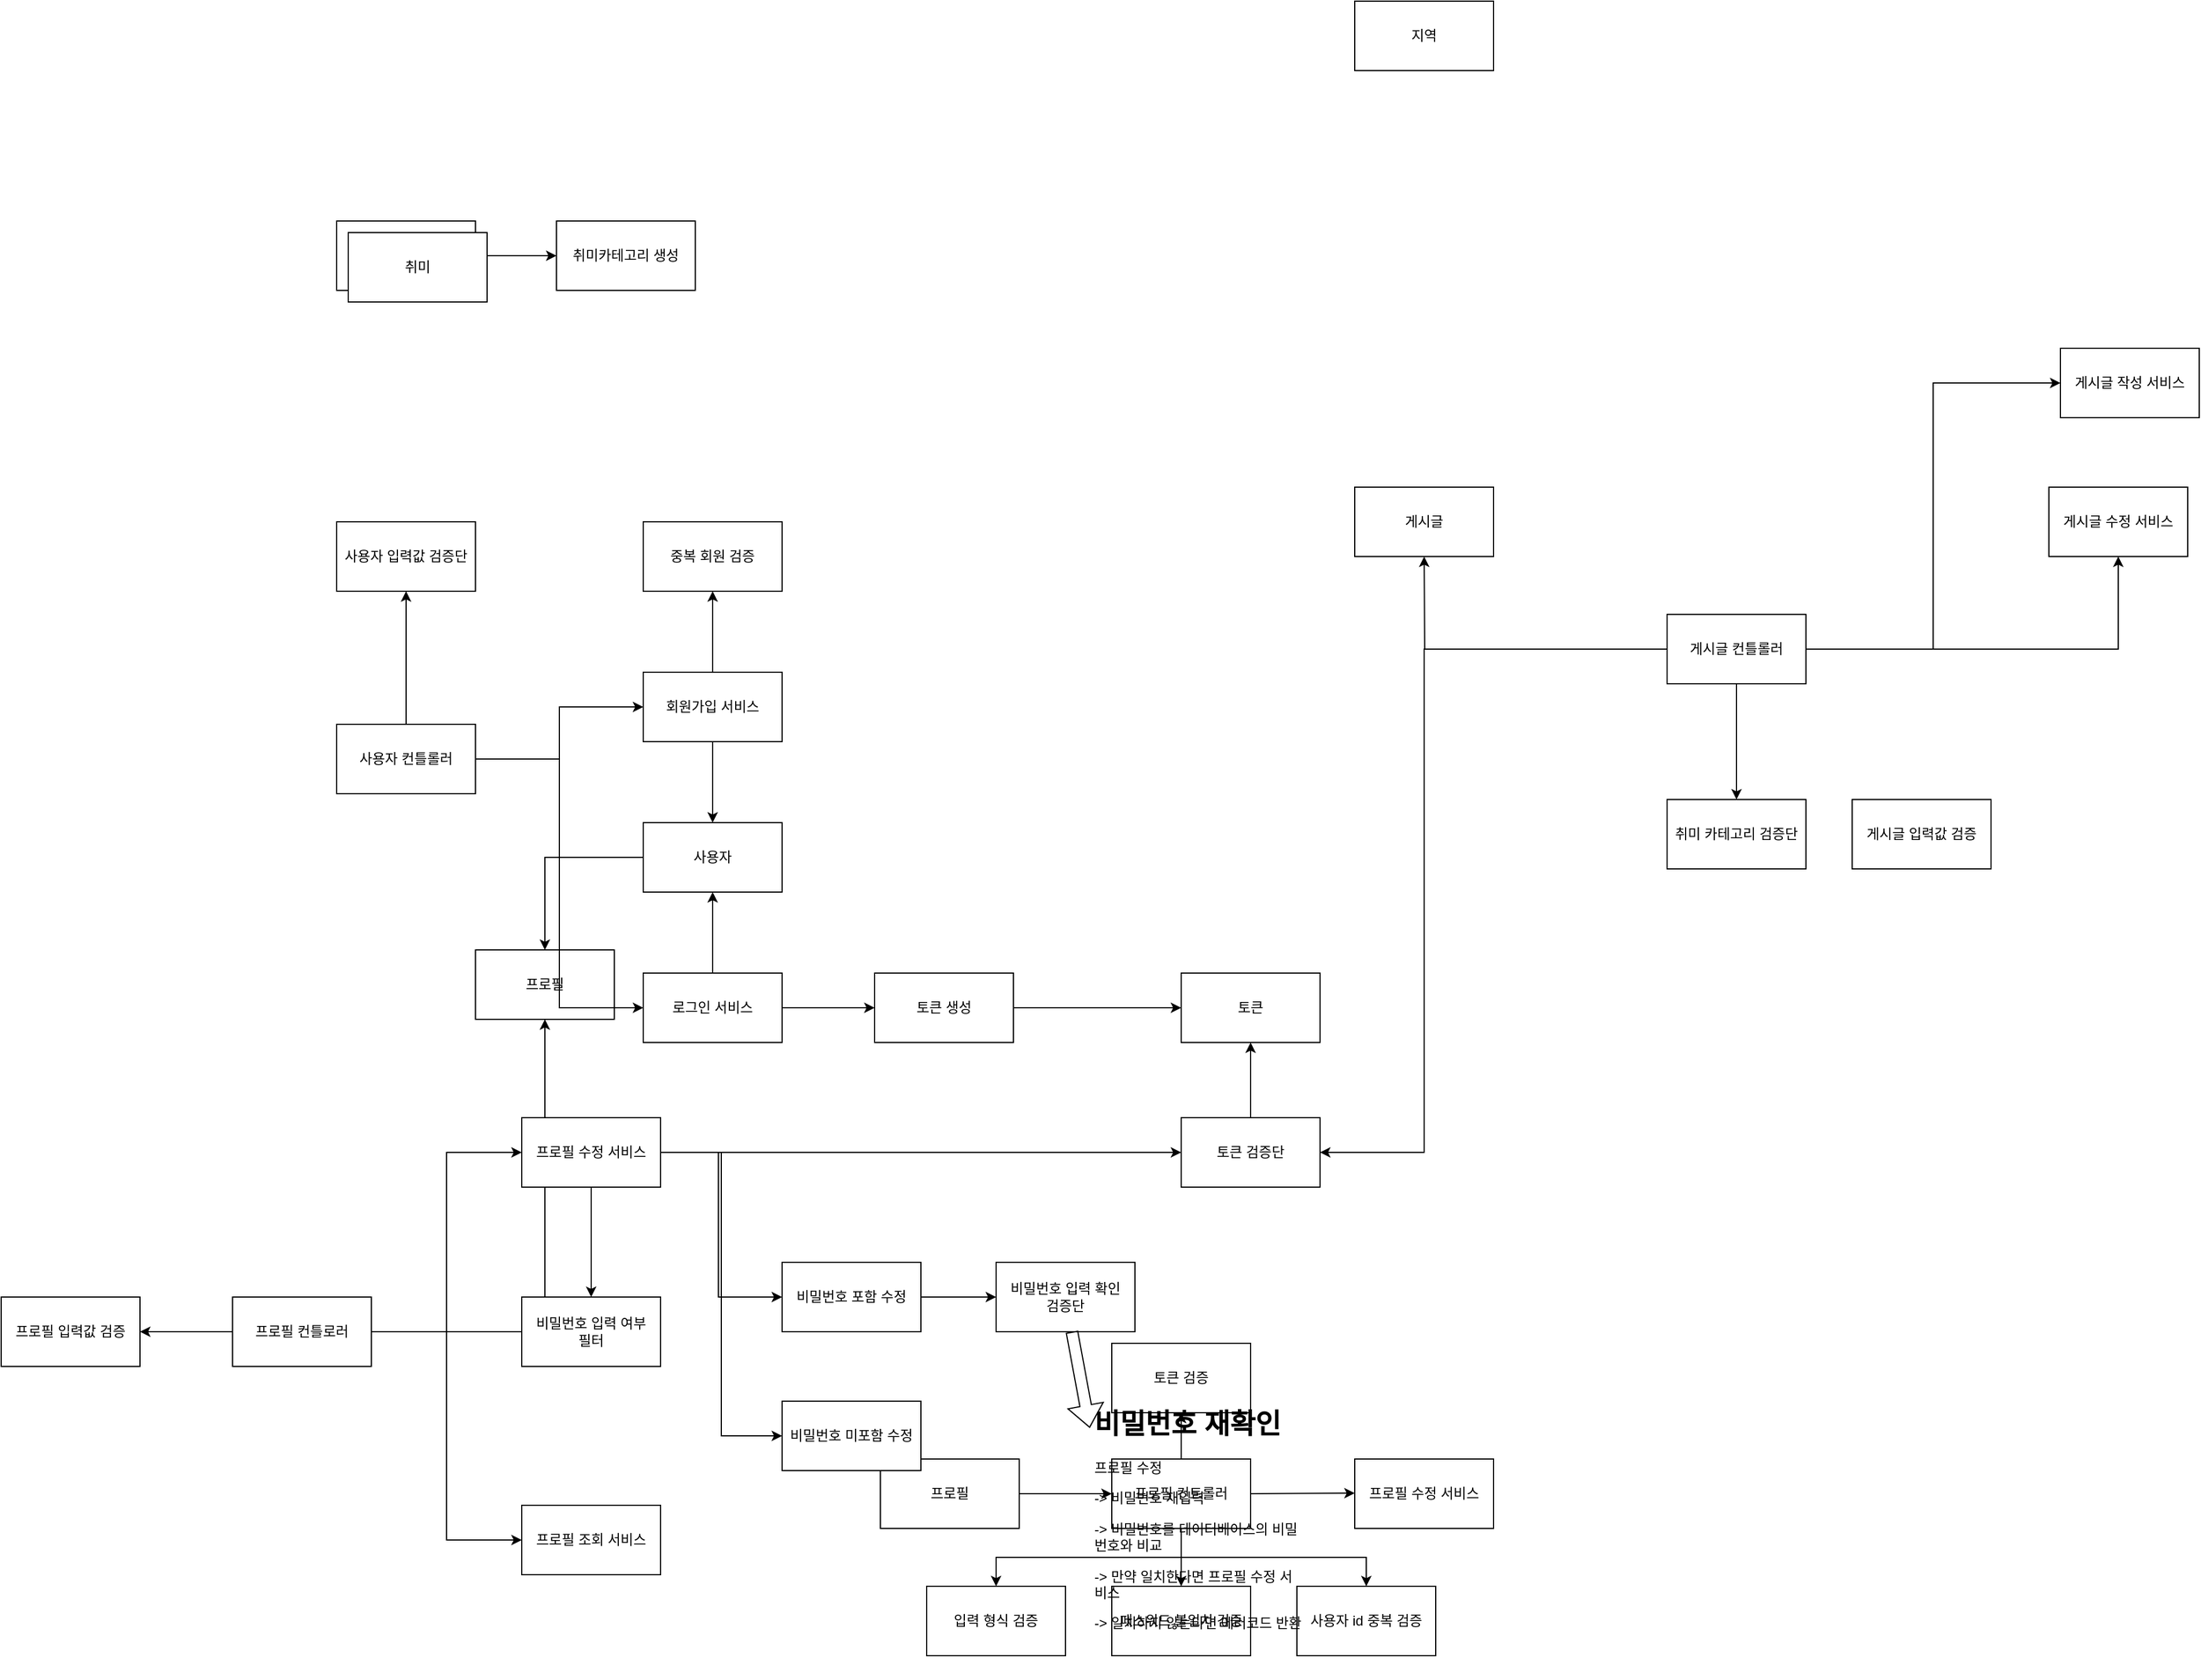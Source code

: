 <mxfile version="22.1.3" type="github">
  <diagram name="페이지-1" id="ONSRwsZsQMqiGqJdxQxZ">
    <mxGraphModel dx="2580" dy="1958" grid="1" gridSize="10" guides="1" tooltips="1" connect="1" arrows="1" fold="1" page="1" pageScale="1" pageWidth="827" pageHeight="1169" math="0" shadow="0">
      <root>
        <mxCell id="0" />
        <mxCell id="1" parent="0" />
        <mxCell id="ylA6RAmN_qZPsvHQUGK8-3" value="프로필" style="rounded=0;whiteSpace=wrap;html=1;" parent="1" vertex="1">
          <mxGeometry x="-720" y="410" width="120" height="60" as="geometry" />
        </mxCell>
        <mxCell id="ylA6RAmN_qZPsvHQUGK8-4" value="게시글" style="rounded=0;whiteSpace=wrap;html=1;" parent="1" vertex="1">
          <mxGeometry x="40" y="10" width="120" height="60" as="geometry" />
        </mxCell>
        <mxCell id="ylA6RAmN_qZPsvHQUGK8-5" value="지역" style="rounded=0;whiteSpace=wrap;html=1;" parent="1" vertex="1">
          <mxGeometry x="40" y="-410" width="120" height="60" as="geometry" />
        </mxCell>
        <mxCell id="ylA6RAmN_qZPsvHQUGK8-16" style="edgeStyle=orthogonalEdgeStyle;rounded=0;orthogonalLoop=1;jettySize=auto;html=1;" parent="1" source="ylA6RAmN_qZPsvHQUGK8-11" target="ylA6RAmN_qZPsvHQUGK8-13" edge="1">
          <mxGeometry relative="1" as="geometry" />
        </mxCell>
        <mxCell id="ylA6RAmN_qZPsvHQUGK8-20" style="edgeStyle=orthogonalEdgeStyle;rounded=0;orthogonalLoop=1;jettySize=auto;html=1;" parent="1" source="ylA6RAmN_qZPsvHQUGK8-11" target="ylA6RAmN_qZPsvHQUGK8-19" edge="1">
          <mxGeometry relative="1" as="geometry" />
        </mxCell>
        <mxCell id="6Mnrhp99cKoq0SR3Ej0p-2" style="edgeStyle=orthogonalEdgeStyle;rounded=0;orthogonalLoop=1;jettySize=auto;html=1;" edge="1" parent="1" source="ylA6RAmN_qZPsvHQUGK8-11" target="ylA6RAmN_qZPsvHQUGK8-21">
          <mxGeometry relative="1" as="geometry">
            <Array as="points">
              <mxPoint x="100" y="150" />
              <mxPoint x="100" y="585" />
            </Array>
          </mxGeometry>
        </mxCell>
        <mxCell id="6Mnrhp99cKoq0SR3Ej0p-3" style="edgeStyle=orthogonalEdgeStyle;rounded=0;orthogonalLoop=1;jettySize=auto;html=1;entryX=0;entryY=0.5;entryDx=0;entryDy=0;" edge="1" parent="1" source="ylA6RAmN_qZPsvHQUGK8-11" target="ylA6RAmN_qZPsvHQUGK8-12">
          <mxGeometry relative="1" as="geometry" />
        </mxCell>
        <mxCell id="6Mnrhp99cKoq0SR3Ej0p-6" style="edgeStyle=orthogonalEdgeStyle;rounded=0;orthogonalLoop=1;jettySize=auto;html=1;" edge="1" parent="1" source="ylA6RAmN_qZPsvHQUGK8-11">
          <mxGeometry relative="1" as="geometry">
            <mxPoint x="100.0" y="70" as="targetPoint" />
          </mxGeometry>
        </mxCell>
        <mxCell id="ylA6RAmN_qZPsvHQUGK8-11" value="게시글 컨틀롤러" style="rounded=0;whiteSpace=wrap;html=1;" parent="1" vertex="1">
          <mxGeometry x="310" y="120" width="120" height="60" as="geometry" />
        </mxCell>
        <mxCell id="ylA6RAmN_qZPsvHQUGK8-12" value="게시글 작성 서비스" style="rounded=0;whiteSpace=wrap;html=1;" parent="1" vertex="1">
          <mxGeometry x="650" y="-110" width="120" height="60" as="geometry" />
        </mxCell>
        <mxCell id="ylA6RAmN_qZPsvHQUGK8-13" value="게시글 수정 서비스" style="rounded=0;whiteSpace=wrap;html=1;" parent="1" vertex="1">
          <mxGeometry x="640" y="10" width="120" height="60" as="geometry" />
        </mxCell>
        <mxCell id="ylA6RAmN_qZPsvHQUGK8-18" value="게시글 입력값 검증" style="rounded=0;whiteSpace=wrap;html=1;" parent="1" vertex="1">
          <mxGeometry x="470" y="280" width="120" height="60" as="geometry" />
        </mxCell>
        <mxCell id="ylA6RAmN_qZPsvHQUGK8-19" value="취미 카테고리 검증단" style="rounded=0;whiteSpace=wrap;html=1;" parent="1" vertex="1">
          <mxGeometry x="310" y="280" width="120" height="60" as="geometry" />
        </mxCell>
        <mxCell id="6Mnrhp99cKoq0SR3Ej0p-18" style="edgeStyle=orthogonalEdgeStyle;rounded=0;orthogonalLoop=1;jettySize=auto;html=1;" edge="1" parent="1" source="ylA6RAmN_qZPsvHQUGK8-21" target="hkT8D0nBrZQYGym--TO3-11">
          <mxGeometry relative="1" as="geometry" />
        </mxCell>
        <mxCell id="ylA6RAmN_qZPsvHQUGK8-21" value="토큰 검증단" style="rounded=0;whiteSpace=wrap;html=1;" parent="1" vertex="1">
          <mxGeometry x="-110" y="555" width="120" height="60" as="geometry" />
        </mxCell>
        <mxCell id="hkT8D0nBrZQYGym--TO3-1" style="edgeStyle=orthogonalEdgeStyle;rounded=0;orthogonalLoop=1;jettySize=auto;html=1;exitX=1;exitY=0.5;exitDx=0;exitDy=0;entryX=0;entryY=0.5;entryDx=0;entryDy=0;" parent="1" source="hkT8D0nBrZQYGym--TO3-3" target="hkT8D0nBrZQYGym--TO3-7" edge="1">
          <mxGeometry relative="1" as="geometry" />
        </mxCell>
        <mxCell id="hkT8D0nBrZQYGym--TO3-2" style="edgeStyle=orthogonalEdgeStyle;rounded=0;orthogonalLoop=1;jettySize=auto;html=1;exitX=1;exitY=0.5;exitDx=0;exitDy=0;entryX=0;entryY=0.5;entryDx=0;entryDy=0;" parent="1" source="hkT8D0nBrZQYGym--TO3-3" target="hkT8D0nBrZQYGym--TO3-10" edge="1">
          <mxGeometry relative="1" as="geometry" />
        </mxCell>
        <mxCell id="6Mnrhp99cKoq0SR3Ej0p-16" style="edgeStyle=orthogonalEdgeStyle;rounded=0;orthogonalLoop=1;jettySize=auto;html=1;" edge="1" parent="1" source="hkT8D0nBrZQYGym--TO3-3" target="6Mnrhp99cKoq0SR3Ej0p-7">
          <mxGeometry relative="1" as="geometry" />
        </mxCell>
        <mxCell id="hkT8D0nBrZQYGym--TO3-3" value="사용자 컨틀롤러" style="rounded=0;whiteSpace=wrap;html=1;" parent="1" vertex="1">
          <mxGeometry x="-840" y="215" width="120" height="60" as="geometry" />
        </mxCell>
        <mxCell id="hkT8D0nBrZQYGym--TO3-4" value="" style="edgeStyle=orthogonalEdgeStyle;rounded=0;orthogonalLoop=1;jettySize=auto;html=1;" parent="1" source="hkT8D0nBrZQYGym--TO3-5" target="hkT8D0nBrZQYGym--TO3-8" edge="1">
          <mxGeometry relative="1" as="geometry" />
        </mxCell>
        <mxCell id="hkT8D0nBrZQYGym--TO3-5" value="취미" style="rounded=0;whiteSpace=wrap;html=1;" parent="1" vertex="1">
          <mxGeometry x="-840" y="-220" width="120" height="60" as="geometry" />
        </mxCell>
        <mxCell id="6Mnrhp99cKoq0SR3Ej0p-12" style="edgeStyle=orthogonalEdgeStyle;rounded=0;orthogonalLoop=1;jettySize=auto;html=1;" edge="1" parent="1" source="hkT8D0nBrZQYGym--TO3-7" target="6Mnrhp99cKoq0SR3Ej0p-8">
          <mxGeometry relative="1" as="geometry" />
        </mxCell>
        <mxCell id="6Mnrhp99cKoq0SR3Ej0p-13" style="edgeStyle=orthogonalEdgeStyle;rounded=0;orthogonalLoop=1;jettySize=auto;html=1;" edge="1" parent="1" source="hkT8D0nBrZQYGym--TO3-7" target="6Mnrhp99cKoq0SR3Ej0p-4">
          <mxGeometry relative="1" as="geometry" />
        </mxCell>
        <mxCell id="hkT8D0nBrZQYGym--TO3-7" value="회원가입 서비스" style="rounded=0;whiteSpace=wrap;html=1;" parent="1" vertex="1">
          <mxGeometry x="-575" y="170" width="120" height="60" as="geometry" />
        </mxCell>
        <mxCell id="hkT8D0nBrZQYGym--TO3-8" value="취미카테고리 생성" style="rounded=0;whiteSpace=wrap;html=1;" parent="1" vertex="1">
          <mxGeometry x="-650" y="-220" width="120" height="60" as="geometry" />
        </mxCell>
        <mxCell id="hkT8D0nBrZQYGym--TO3-9" value="" style="edgeStyle=orthogonalEdgeStyle;rounded=0;orthogonalLoop=1;jettySize=auto;html=1;" parent="1" source="hkT8D0nBrZQYGym--TO3-10" target="hkT8D0nBrZQYGym--TO3-12" edge="1">
          <mxGeometry relative="1" as="geometry" />
        </mxCell>
        <mxCell id="6Mnrhp99cKoq0SR3Ej0p-14" style="edgeStyle=orthogonalEdgeStyle;rounded=0;orthogonalLoop=1;jettySize=auto;html=1;" edge="1" parent="1" source="hkT8D0nBrZQYGym--TO3-10" target="6Mnrhp99cKoq0SR3Ej0p-4">
          <mxGeometry relative="1" as="geometry" />
        </mxCell>
        <mxCell id="hkT8D0nBrZQYGym--TO3-10" value="로그인 서비스" style="rounded=0;whiteSpace=wrap;html=1;" parent="1" vertex="1">
          <mxGeometry x="-575" y="430" width="120" height="60" as="geometry" />
        </mxCell>
        <mxCell id="hkT8D0nBrZQYGym--TO3-11" value="토큰" style="rounded=0;whiteSpace=wrap;html=1;" parent="1" vertex="1">
          <mxGeometry x="-110" y="430" width="120" height="60" as="geometry" />
        </mxCell>
        <mxCell id="6Mnrhp99cKoq0SR3Ej0p-17" style="edgeStyle=orthogonalEdgeStyle;rounded=0;orthogonalLoop=1;jettySize=auto;html=1;" edge="1" parent="1" source="hkT8D0nBrZQYGym--TO3-12" target="hkT8D0nBrZQYGym--TO3-11">
          <mxGeometry relative="1" as="geometry" />
        </mxCell>
        <mxCell id="hkT8D0nBrZQYGym--TO3-12" value="토큰 생성" style="rounded=0;whiteSpace=wrap;html=1;" parent="1" vertex="1">
          <mxGeometry x="-375" y="430" width="120" height="60" as="geometry" />
        </mxCell>
        <mxCell id="6Mnrhp99cKoq0SR3Ej0p-19" style="edgeStyle=orthogonalEdgeStyle;rounded=0;orthogonalLoop=1;jettySize=auto;html=1;" edge="1" parent="1" source="6Mnrhp99cKoq0SR3Ej0p-4" target="ylA6RAmN_qZPsvHQUGK8-3">
          <mxGeometry relative="1" as="geometry" />
        </mxCell>
        <mxCell id="6Mnrhp99cKoq0SR3Ej0p-4" value="사용자" style="rounded=0;whiteSpace=wrap;html=1;" vertex="1" parent="1">
          <mxGeometry x="-575" y="300" width="120" height="60" as="geometry" />
        </mxCell>
        <mxCell id="6Mnrhp99cKoq0SR3Ej0p-7" value="사용자 입력값 검증단" style="rounded=0;whiteSpace=wrap;html=1;" vertex="1" parent="1">
          <mxGeometry x="-840" y="40" width="120" height="60" as="geometry" />
        </mxCell>
        <mxCell id="6Mnrhp99cKoq0SR3Ej0p-8" value="중복 회원 검증" style="rounded=0;whiteSpace=wrap;html=1;" vertex="1" parent="1">
          <mxGeometry x="-575" y="40" width="120" height="60" as="geometry" />
        </mxCell>
        <mxCell id="6Mnrhp99cKoq0SR3Ej0p-21" style="edgeStyle=orthogonalEdgeStyle;rounded=0;orthogonalLoop=1;jettySize=auto;html=1;" edge="1" parent="1" source="6Mnrhp99cKoq0SR3Ej0p-20" target="ylA6RAmN_qZPsvHQUGK8-3">
          <mxGeometry relative="1" as="geometry" />
        </mxCell>
        <mxCell id="zCOVyFkdDOHqshCThCHD-1" value="프로필" style="rounded=0;whiteSpace=wrap;html=1;" vertex="1" parent="1">
          <mxGeometry x="-370" y="850" width="120" height="60" as="geometry" />
        </mxCell>
        <mxCell id="6Mnrhp99cKoq0SR3Ej0p-25" style="edgeStyle=orthogonalEdgeStyle;rounded=0;orthogonalLoop=1;jettySize=auto;html=1;" edge="1" parent="1" source="6Mnrhp99cKoq0SR3Ej0p-20" target="6Mnrhp99cKoq0SR3Ej0p-24">
          <mxGeometry relative="1" as="geometry" />
        </mxCell>
        <mxCell id="zCOVyFkdDOHqshCThCHD-2" style="edgeStyle=orthogonalEdgeStyle;rounded=0;orthogonalLoop=1;jettySize=auto;html=1;exitX=0.5;exitY=1;exitDx=0;exitDy=0;entryX=0.5;entryY=0;entryDx=0;entryDy=0;" edge="1" parent="1" source="zCOVyFkdDOHqshCThCHD-6" target="zCOVyFkdDOHqshCThCHD-11">
          <mxGeometry relative="1" as="geometry" />
        </mxCell>
        <mxCell id="6Mnrhp99cKoq0SR3Ej0p-40" style="edgeStyle=orthogonalEdgeStyle;rounded=0;orthogonalLoop=1;jettySize=auto;html=1;entryX=0;entryY=0.5;entryDx=0;entryDy=0;" edge="1" parent="1" source="6Mnrhp99cKoq0SR3Ej0p-20" target="6Mnrhp99cKoq0SR3Ej0p-23">
          <mxGeometry relative="1" as="geometry" />
        </mxCell>
        <mxCell id="zCOVyFkdDOHqshCThCHD-3" style="edgeStyle=orthogonalEdgeStyle;rounded=0;orthogonalLoop=1;jettySize=auto;html=1;exitX=0.5;exitY=1;exitDx=0;exitDy=0;entryX=0.5;entryY=0;entryDx=0;entryDy=0;" edge="1" parent="1" source="zCOVyFkdDOHqshCThCHD-6" target="zCOVyFkdDOHqshCThCHD-12">
          <mxGeometry relative="1" as="geometry" />
        </mxCell>
        <mxCell id="6Mnrhp99cKoq0SR3Ej0p-41" style="edgeStyle=orthogonalEdgeStyle;rounded=0;orthogonalLoop=1;jettySize=auto;html=1;entryX=0;entryY=0.5;entryDx=0;entryDy=0;" edge="1" parent="1" source="6Mnrhp99cKoq0SR3Ej0p-20" target="6Mnrhp99cKoq0SR3Ej0p-22">
          <mxGeometry relative="1" as="geometry" />
        </mxCell>
        <mxCell id="zCOVyFkdDOHqshCThCHD-4" style="edgeStyle=orthogonalEdgeStyle;rounded=0;orthogonalLoop=1;jettySize=auto;html=1;exitX=0.5;exitY=1;exitDx=0;exitDy=0;entryX=0.5;entryY=0;entryDx=0;entryDy=0;" edge="1" parent="1" source="zCOVyFkdDOHqshCThCHD-6" target="zCOVyFkdDOHqshCThCHD-10">
          <mxGeometry relative="1" as="geometry" />
        </mxCell>
        <mxCell id="6Mnrhp99cKoq0SR3Ej0p-20" value="프로필 컨틀로러" style="rounded=0;whiteSpace=wrap;html=1;" vertex="1" parent="1">
          <mxGeometry x="-930" y="710" width="120" height="60" as="geometry" />
        </mxCell>
        <mxCell id="zCOVyFkdDOHqshCThCHD-5" style="edgeStyle=orthogonalEdgeStyle;rounded=0;orthogonalLoop=1;jettySize=auto;html=1;exitX=0.5;exitY=0;exitDx=0;exitDy=0;entryX=0.5;entryY=1;entryDx=0;entryDy=0;" edge="1" parent="1" source="zCOVyFkdDOHqshCThCHD-6" target="zCOVyFkdDOHqshCThCHD-13">
          <mxGeometry relative="1" as="geometry" />
        </mxCell>
        <mxCell id="6Mnrhp99cKoq0SR3Ej0p-22" value="프로필 조회 서비스" style="rounded=0;whiteSpace=wrap;html=1;" vertex="1" parent="1">
          <mxGeometry x="-680" y="890" width="120" height="60" as="geometry" />
        </mxCell>
        <mxCell id="zCOVyFkdDOHqshCThCHD-6" value="프로필 컨트롤러" style="rounded=0;whiteSpace=wrap;html=1;" vertex="1" parent="1">
          <mxGeometry x="-170" y="850" width="120" height="60" as="geometry" />
        </mxCell>
        <mxCell id="6Mnrhp99cKoq0SR3Ej0p-26" style="edgeStyle=orthogonalEdgeStyle;rounded=0;orthogonalLoop=1;jettySize=auto;html=1;" edge="1" parent="1" source="6Mnrhp99cKoq0SR3Ej0p-23" target="ylA6RAmN_qZPsvHQUGK8-21">
          <mxGeometry relative="1" as="geometry" />
        </mxCell>
        <mxCell id="zCOVyFkdDOHqshCThCHD-7" value="프로필 수정 서비스" style="rounded=0;whiteSpace=wrap;html=1;" vertex="1" parent="1">
          <mxGeometry x="40" y="850" width="120" height="60" as="geometry" />
        </mxCell>
        <mxCell id="6Mnrhp99cKoq0SR3Ej0p-32" style="edgeStyle=orthogonalEdgeStyle;rounded=0;orthogonalLoop=1;jettySize=auto;html=1;" edge="1" parent="1" source="6Mnrhp99cKoq0SR3Ej0p-23" target="6Mnrhp99cKoq0SR3Ej0p-30">
          <mxGeometry relative="1" as="geometry">
            <Array as="points">
              <mxPoint x="-510" y="585" />
              <mxPoint x="-510" y="710" />
            </Array>
          </mxGeometry>
        </mxCell>
        <mxCell id="zCOVyFkdDOHqshCThCHD-8" value="" style="endArrow=classic;html=1;rounded=0;exitX=1;exitY=0.5;exitDx=0;exitDy=0;entryX=0;entryY=0.5;entryDx=0;entryDy=0;" edge="1" parent="1" target="zCOVyFkdDOHqshCThCHD-6">
          <mxGeometry width="50" height="50" relative="1" as="geometry">
            <mxPoint x="-250" y="880" as="sourcePoint" />
            <mxPoint x="-170" y="760" as="targetPoint" />
          </mxGeometry>
        </mxCell>
        <mxCell id="6Mnrhp99cKoq0SR3Ej0p-34" style="edgeStyle=orthogonalEdgeStyle;rounded=0;orthogonalLoop=1;jettySize=auto;html=1;entryX=0;entryY=0.5;entryDx=0;entryDy=0;" edge="1" parent="1" source="6Mnrhp99cKoq0SR3Ej0p-23" target="6Mnrhp99cKoq0SR3Ej0p-31">
          <mxGeometry relative="1" as="geometry" />
        </mxCell>
        <mxCell id="zCOVyFkdDOHqshCThCHD-9" value="" style="endArrow=classic;html=1;rounded=0;exitX=1;exitY=0.5;exitDx=0;exitDy=0;entryX=0;entryY=0.5;entryDx=0;entryDy=0;" edge="1" parent="1" source="zCOVyFkdDOHqshCThCHD-6">
          <mxGeometry width="50" height="50" relative="1" as="geometry">
            <mxPoint x="-40" y="879.5" as="sourcePoint" />
            <mxPoint x="40" y="879.5" as="targetPoint" />
          </mxGeometry>
        </mxCell>
        <mxCell id="6Mnrhp99cKoq0SR3Ej0p-35" style="edgeStyle=orthogonalEdgeStyle;rounded=0;orthogonalLoop=1;jettySize=auto;html=1;" edge="1" parent="1" source="6Mnrhp99cKoq0SR3Ej0p-23" target="6Mnrhp99cKoq0SR3Ej0p-28">
          <mxGeometry relative="1" as="geometry" />
        </mxCell>
        <mxCell id="zCOVyFkdDOHqshCThCHD-10" value="입력 형식 검증" style="rounded=0;whiteSpace=wrap;html=1;" vertex="1" parent="1">
          <mxGeometry x="-330" y="960" width="120" height="60" as="geometry" />
        </mxCell>
        <mxCell id="6Mnrhp99cKoq0SR3Ej0p-23" value="프로필 수정 서비스" style="rounded=0;whiteSpace=wrap;html=1;" vertex="1" parent="1">
          <mxGeometry x="-680" y="555" width="120" height="60" as="geometry" />
        </mxCell>
        <mxCell id="zCOVyFkdDOHqshCThCHD-11" value="패스워드 불일치 검증" style="rounded=0;whiteSpace=wrap;html=1;" vertex="1" parent="1">
          <mxGeometry x="-170" y="960" width="120" height="60" as="geometry" />
        </mxCell>
        <mxCell id="6Mnrhp99cKoq0SR3Ej0p-24" value="프로필 입력값 검증" style="rounded=0;whiteSpace=wrap;html=1;" vertex="1" parent="1">
          <mxGeometry x="-1130" y="710" width="120" height="60" as="geometry" />
        </mxCell>
        <mxCell id="zCOVyFkdDOHqshCThCHD-12" value="사용자 id 중복 검증" style="rounded=0;whiteSpace=wrap;html=1;" vertex="1" parent="1">
          <mxGeometry x="-10" y="960" width="120" height="60" as="geometry" />
        </mxCell>
        <mxCell id="6Mnrhp99cKoq0SR3Ej0p-28" value="비밀번호 입력 여부 &lt;br&gt;필터" style="rounded=0;whiteSpace=wrap;html=1;" vertex="1" parent="1">
          <mxGeometry x="-680" y="710" width="120" height="60" as="geometry" />
        </mxCell>
        <mxCell id="zCOVyFkdDOHqshCThCHD-13" value="토큰 검증" style="rounded=0;whiteSpace=wrap;html=1;" vertex="1" parent="1">
          <mxGeometry x="-170" y="750" width="120" height="60" as="geometry" />
        </mxCell>
        <mxCell id="6Mnrhp99cKoq0SR3Ej0p-29" value="&lt;h1&gt;비밀번호 재확인&lt;/h1&gt;&lt;p&gt;프로필 수정&amp;nbsp;&lt;/p&gt;&lt;p&gt;-&amp;gt; 비밀번호 재입력&lt;/p&gt;&lt;p&gt;-&amp;gt; 비밀번호를 데이터베이스의 비밀번호와 비교&lt;/p&gt;&lt;p&gt;-&amp;gt; 만약 일치한다면 프로필 수정 서비스&lt;/p&gt;&lt;p&gt;-&amp;gt; 일치하지 않는다면 에러코드 반환&lt;/p&gt;" style="text;html=1;strokeColor=none;fillColor=none;spacing=5;spacingTop=-20;whiteSpace=wrap;overflow=hidden;rounded=0;" vertex="1" parent="1">
          <mxGeometry x="-190" y="800" width="190" height="240" as="geometry" />
        </mxCell>
        <mxCell id="6Mnrhp99cKoq0SR3Ej0p-39" style="edgeStyle=orthogonalEdgeStyle;rounded=0;orthogonalLoop=1;jettySize=auto;html=1;" edge="1" parent="1" source="6Mnrhp99cKoq0SR3Ej0p-30" target="6Mnrhp99cKoq0SR3Ej0p-37">
          <mxGeometry relative="1" as="geometry" />
        </mxCell>
        <mxCell id="6Mnrhp99cKoq0SR3Ej0p-30" value="비밀번호 포함 수정" style="rounded=0;whiteSpace=wrap;html=1;" vertex="1" parent="1">
          <mxGeometry x="-455" y="680" width="120" height="60" as="geometry" />
        </mxCell>
        <mxCell id="6Mnrhp99cKoq0SR3Ej0p-31" value="비밀번호 미포함 수정" style="rounded=0;whiteSpace=wrap;html=1;" vertex="1" parent="1">
          <mxGeometry x="-455" y="800" width="120" height="60" as="geometry" />
        </mxCell>
        <mxCell id="6Mnrhp99cKoq0SR3Ej0p-37" value="비밀번호 입력 확인 &lt;br&gt;검증단" style="rounded=0;whiteSpace=wrap;html=1;" vertex="1" parent="1">
          <mxGeometry x="-270" y="680" width="120" height="60" as="geometry" />
        </mxCell>
        <mxCell id="6Mnrhp99cKoq0SR3Ej0p-38" value="" style="shape=flexArrow;endArrow=classic;html=1;rounded=0;entryX=0.005;entryY=0.096;entryDx=0;entryDy=0;entryPerimeter=0;" edge="1" parent="1" source="6Mnrhp99cKoq0SR3Ej0p-37" target="6Mnrhp99cKoq0SR3Ej0p-29">
          <mxGeometry width="50" height="50" relative="1" as="geometry">
            <mxPoint x="-310" y="840" as="sourcePoint" />
            <mxPoint x="-260" y="790" as="targetPoint" />
          </mxGeometry>
        </mxCell>
        <mxCell id="6Mnrhp99cKoq0SR3Ej0p-42" value="취미" style="rounded=0;whiteSpace=wrap;html=1;" vertex="1" parent="1">
          <mxGeometry x="-830" y="-210" width="120" height="60" as="geometry" />
        </mxCell>
      </root>
    </mxGraphModel>
  </diagram>
</mxfile>
